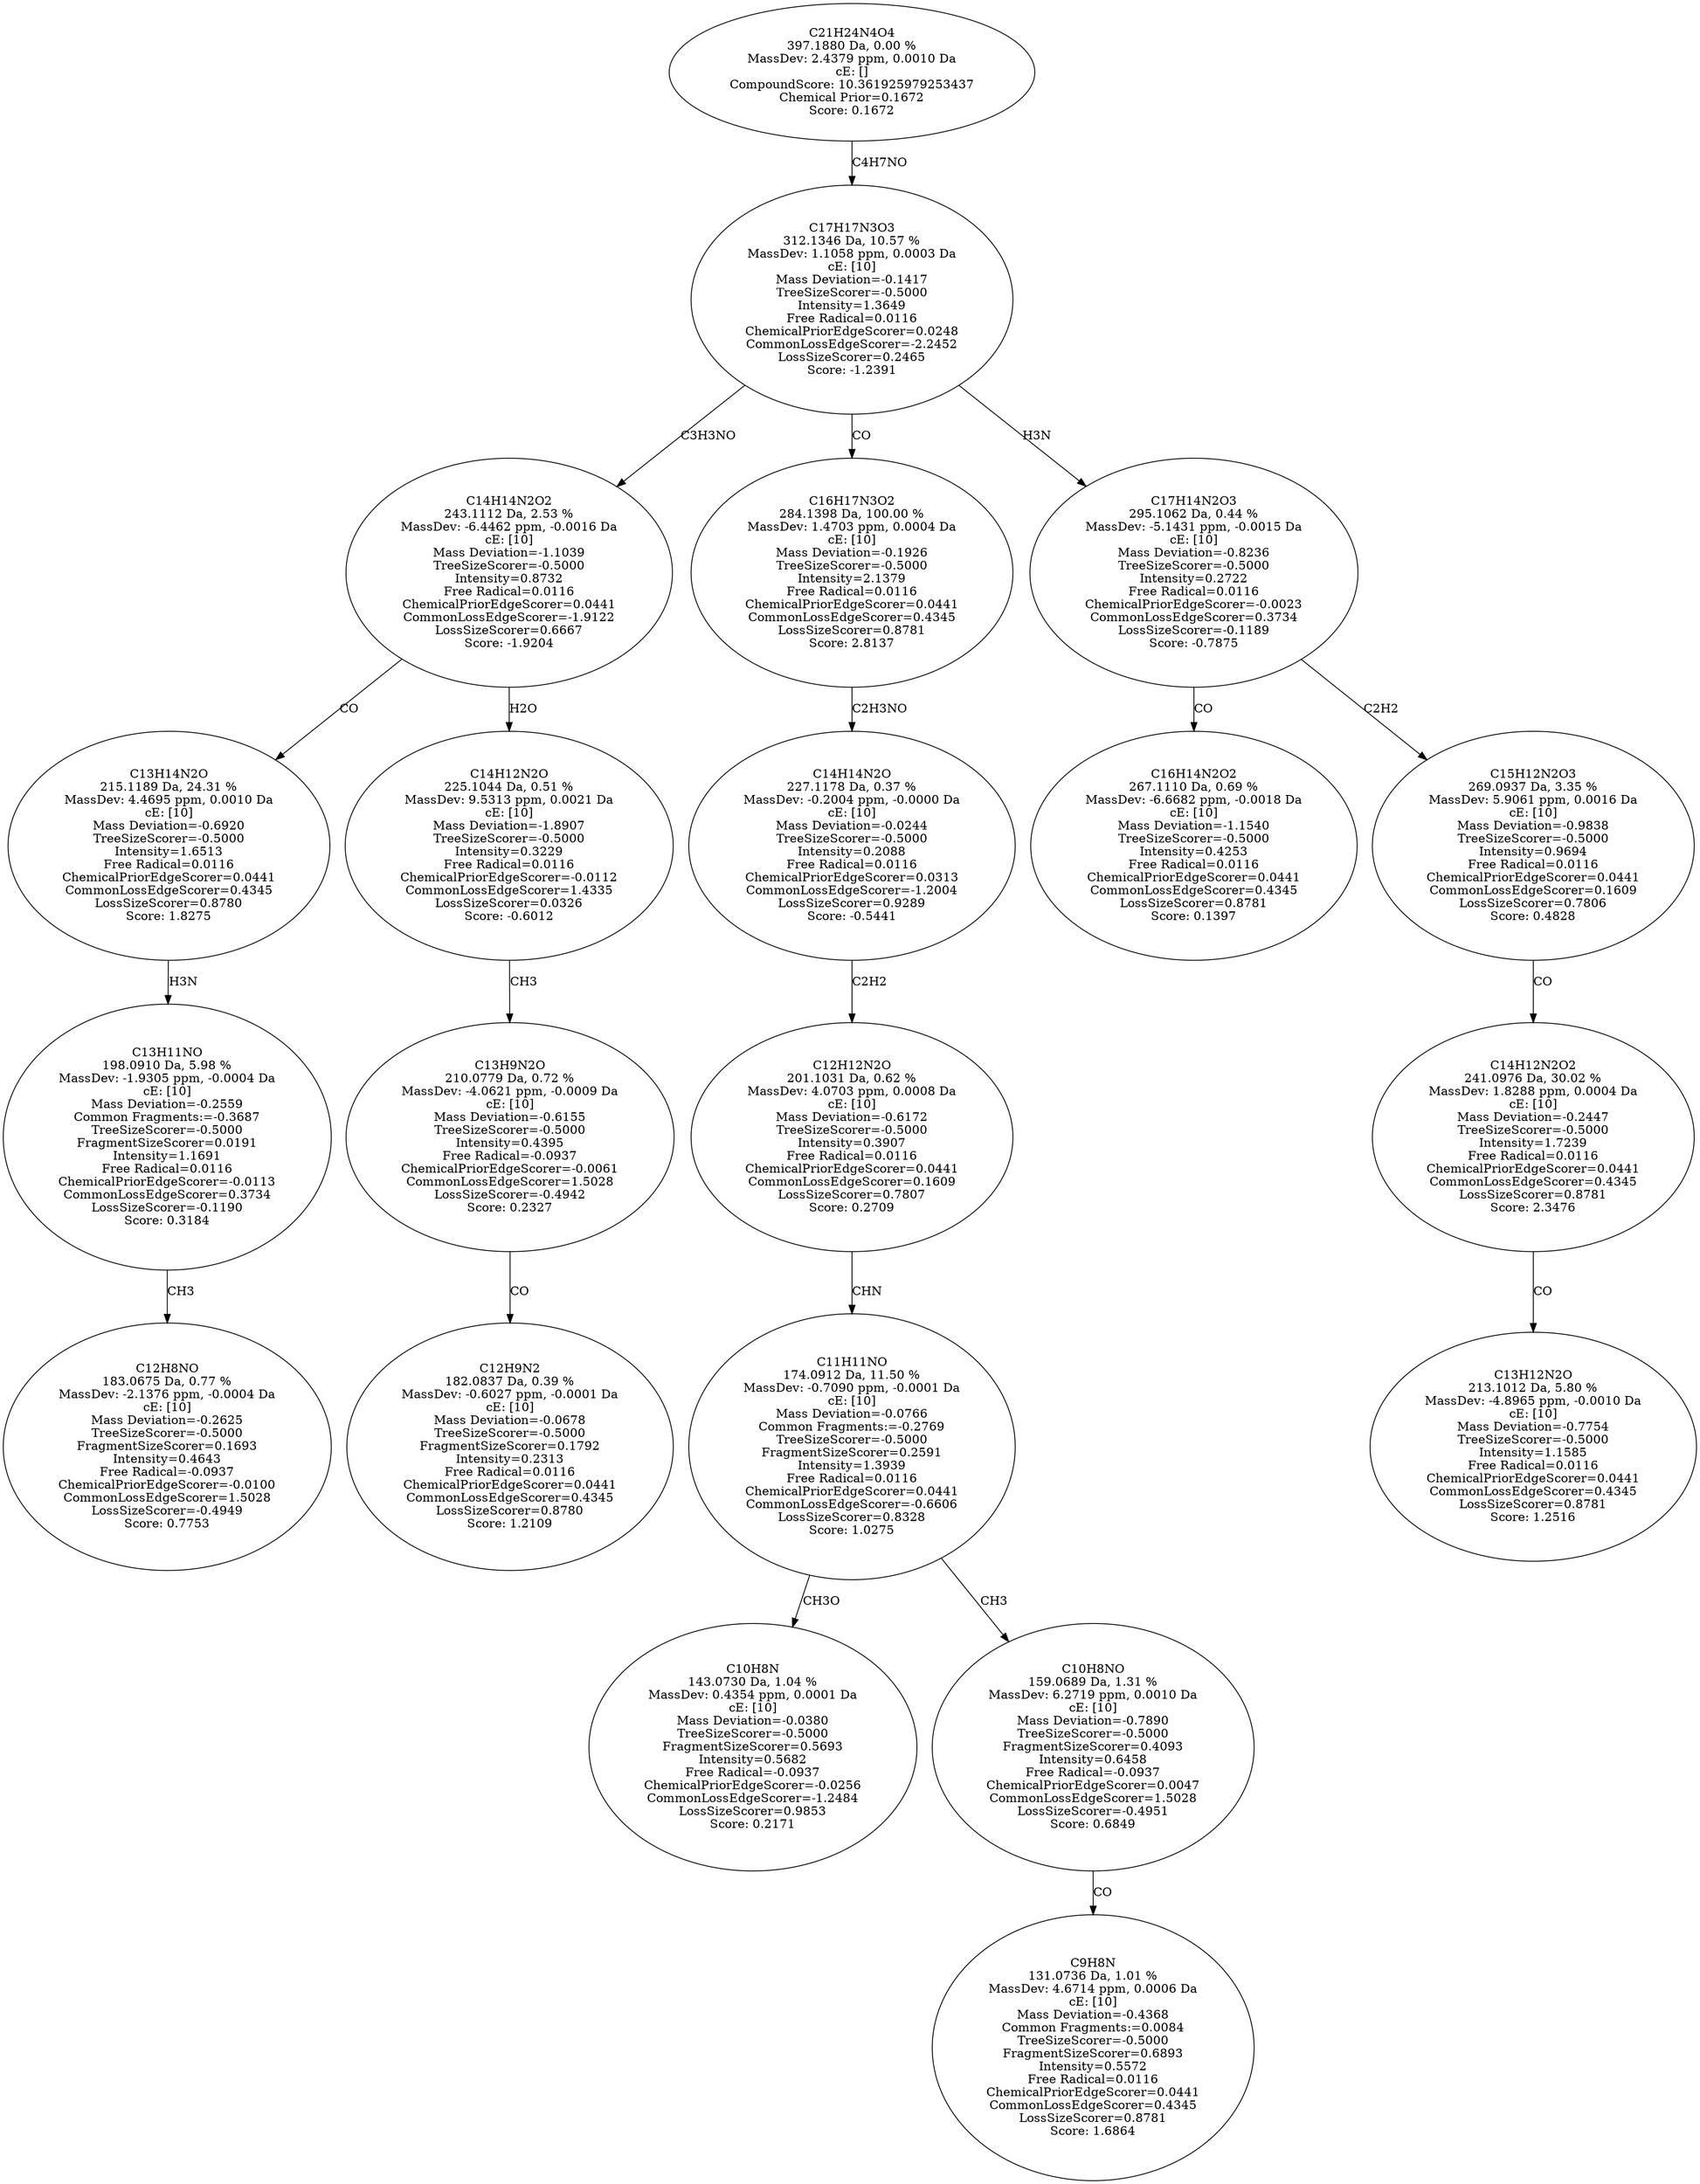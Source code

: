 strict digraph {
v1 [label="C12H8NO\n183.0675 Da, 0.77 %\nMassDev: -2.1376 ppm, -0.0004 Da\ncE: [10]\nMass Deviation=-0.2625\nTreeSizeScorer=-0.5000\nFragmentSizeScorer=0.1693\nIntensity=0.4643\nFree Radical=-0.0937\nChemicalPriorEdgeScorer=-0.0100\nCommonLossEdgeScorer=1.5028\nLossSizeScorer=-0.4949\nScore: 0.7753"];
v2 [label="C13H11NO\n198.0910 Da, 5.98 %\nMassDev: -1.9305 ppm, -0.0004 Da\ncE: [10]\nMass Deviation=-0.2559\nCommon Fragments:=-0.3687\nTreeSizeScorer=-0.5000\nFragmentSizeScorer=0.0191\nIntensity=1.1691\nFree Radical=0.0116\nChemicalPriorEdgeScorer=-0.0113\nCommonLossEdgeScorer=0.3734\nLossSizeScorer=-0.1190\nScore: 0.3184"];
v3 [label="C13H14N2O\n215.1189 Da, 24.31 %\nMassDev: 4.4695 ppm, 0.0010 Da\ncE: [10]\nMass Deviation=-0.6920\nTreeSizeScorer=-0.5000\nIntensity=1.6513\nFree Radical=0.0116\nChemicalPriorEdgeScorer=0.0441\nCommonLossEdgeScorer=0.4345\nLossSizeScorer=0.8780\nScore: 1.8275"];
v4 [label="C12H9N2\n182.0837 Da, 0.39 %\nMassDev: -0.6027 ppm, -0.0001 Da\ncE: [10]\nMass Deviation=-0.0678\nTreeSizeScorer=-0.5000\nFragmentSizeScorer=0.1792\nIntensity=0.2313\nFree Radical=0.0116\nChemicalPriorEdgeScorer=0.0441\nCommonLossEdgeScorer=0.4345\nLossSizeScorer=0.8780\nScore: 1.2109"];
v5 [label="C13H9N2O\n210.0779 Da, 0.72 %\nMassDev: -4.0621 ppm, -0.0009 Da\ncE: [10]\nMass Deviation=-0.6155\nTreeSizeScorer=-0.5000\nIntensity=0.4395\nFree Radical=-0.0937\nChemicalPriorEdgeScorer=-0.0061\nCommonLossEdgeScorer=1.5028\nLossSizeScorer=-0.4942\nScore: 0.2327"];
v6 [label="C14H12N2O\n225.1044 Da, 0.51 %\nMassDev: 9.5313 ppm, 0.0021 Da\ncE: [10]\nMass Deviation=-1.8907\nTreeSizeScorer=-0.5000\nIntensity=0.3229\nFree Radical=0.0116\nChemicalPriorEdgeScorer=-0.0112\nCommonLossEdgeScorer=1.4335\nLossSizeScorer=0.0326\nScore: -0.6012"];
v7 [label="C14H14N2O2\n243.1112 Da, 2.53 %\nMassDev: -6.4462 ppm, -0.0016 Da\ncE: [10]\nMass Deviation=-1.1039\nTreeSizeScorer=-0.5000\nIntensity=0.8732\nFree Radical=0.0116\nChemicalPriorEdgeScorer=0.0441\nCommonLossEdgeScorer=-1.9122\nLossSizeScorer=0.6667\nScore: -1.9204"];
v8 [label="C10H8N\n143.0730 Da, 1.04 %\nMassDev: 0.4354 ppm, 0.0001 Da\ncE: [10]\nMass Deviation=-0.0380\nTreeSizeScorer=-0.5000\nFragmentSizeScorer=0.5693\nIntensity=0.5682\nFree Radical=-0.0937\nChemicalPriorEdgeScorer=-0.0256\nCommonLossEdgeScorer=-1.2484\nLossSizeScorer=0.9853\nScore: 0.2171"];
v9 [label="C9H8N\n131.0736 Da, 1.01 %\nMassDev: 4.6714 ppm, 0.0006 Da\ncE: [10]\nMass Deviation=-0.4368\nCommon Fragments:=0.0084\nTreeSizeScorer=-0.5000\nFragmentSizeScorer=0.6893\nIntensity=0.5572\nFree Radical=0.0116\nChemicalPriorEdgeScorer=0.0441\nCommonLossEdgeScorer=0.4345\nLossSizeScorer=0.8781\nScore: 1.6864"];
v10 [label="C10H8NO\n159.0689 Da, 1.31 %\nMassDev: 6.2719 ppm, 0.0010 Da\ncE: [10]\nMass Deviation=-0.7890\nTreeSizeScorer=-0.5000\nFragmentSizeScorer=0.4093\nIntensity=0.6458\nFree Radical=-0.0937\nChemicalPriorEdgeScorer=0.0047\nCommonLossEdgeScorer=1.5028\nLossSizeScorer=-0.4951\nScore: 0.6849"];
v11 [label="C11H11NO\n174.0912 Da, 11.50 %\nMassDev: -0.7090 ppm, -0.0001 Da\ncE: [10]\nMass Deviation=-0.0766\nCommon Fragments:=-0.2769\nTreeSizeScorer=-0.5000\nFragmentSizeScorer=0.2591\nIntensity=1.3939\nFree Radical=0.0116\nChemicalPriorEdgeScorer=0.0441\nCommonLossEdgeScorer=-0.6606\nLossSizeScorer=0.8328\nScore: 1.0275"];
v12 [label="C12H12N2O\n201.1031 Da, 0.62 %\nMassDev: 4.0703 ppm, 0.0008 Da\ncE: [10]\nMass Deviation=-0.6172\nTreeSizeScorer=-0.5000\nIntensity=0.3907\nFree Radical=0.0116\nChemicalPriorEdgeScorer=0.0441\nCommonLossEdgeScorer=0.1609\nLossSizeScorer=0.7807\nScore: 0.2709"];
v13 [label="C14H14N2O\n227.1178 Da, 0.37 %\nMassDev: -0.2004 ppm, -0.0000 Da\ncE: [10]\nMass Deviation=-0.0244\nTreeSizeScorer=-0.5000\nIntensity=0.2088\nFree Radical=0.0116\nChemicalPriorEdgeScorer=0.0313\nCommonLossEdgeScorer=-1.2004\nLossSizeScorer=0.9289\nScore: -0.5441"];
v14 [label="C16H17N3O2\n284.1398 Da, 100.00 %\nMassDev: 1.4703 ppm, 0.0004 Da\ncE: [10]\nMass Deviation=-0.1926\nTreeSizeScorer=-0.5000\nIntensity=2.1379\nFree Radical=0.0116\nChemicalPriorEdgeScorer=0.0441\nCommonLossEdgeScorer=0.4345\nLossSizeScorer=0.8781\nScore: 2.8137"];
v15 [label="C16H14N2O2\n267.1110 Da, 0.69 %\nMassDev: -6.6682 ppm, -0.0018 Da\ncE: [10]\nMass Deviation=-1.1540\nTreeSizeScorer=-0.5000\nIntensity=0.4253\nFree Radical=0.0116\nChemicalPriorEdgeScorer=0.0441\nCommonLossEdgeScorer=0.4345\nLossSizeScorer=0.8781\nScore: 0.1397"];
v16 [label="C13H12N2O\n213.1012 Da, 5.80 %\nMassDev: -4.8965 ppm, -0.0010 Da\ncE: [10]\nMass Deviation=-0.7754\nTreeSizeScorer=-0.5000\nIntensity=1.1585\nFree Radical=0.0116\nChemicalPriorEdgeScorer=0.0441\nCommonLossEdgeScorer=0.4345\nLossSizeScorer=0.8781\nScore: 1.2516"];
v17 [label="C14H12N2O2\n241.0976 Da, 30.02 %\nMassDev: 1.8288 ppm, 0.0004 Da\ncE: [10]\nMass Deviation=-0.2447\nTreeSizeScorer=-0.5000\nIntensity=1.7239\nFree Radical=0.0116\nChemicalPriorEdgeScorer=0.0441\nCommonLossEdgeScorer=0.4345\nLossSizeScorer=0.8781\nScore: 2.3476"];
v18 [label="C15H12N2O3\n269.0937 Da, 3.35 %\nMassDev: 5.9061 ppm, 0.0016 Da\ncE: [10]\nMass Deviation=-0.9838\nTreeSizeScorer=-0.5000\nIntensity=0.9694\nFree Radical=0.0116\nChemicalPriorEdgeScorer=0.0441\nCommonLossEdgeScorer=0.1609\nLossSizeScorer=0.7806\nScore: 0.4828"];
v19 [label="C17H14N2O3\n295.1062 Da, 0.44 %\nMassDev: -5.1431 ppm, -0.0015 Da\ncE: [10]\nMass Deviation=-0.8236\nTreeSizeScorer=-0.5000\nIntensity=0.2722\nFree Radical=0.0116\nChemicalPriorEdgeScorer=-0.0023\nCommonLossEdgeScorer=0.3734\nLossSizeScorer=-0.1189\nScore: -0.7875"];
v20 [label="C17H17N3O3\n312.1346 Da, 10.57 %\nMassDev: 1.1058 ppm, 0.0003 Da\ncE: [10]\nMass Deviation=-0.1417\nTreeSizeScorer=-0.5000\nIntensity=1.3649\nFree Radical=0.0116\nChemicalPriorEdgeScorer=0.0248\nCommonLossEdgeScorer=-2.2452\nLossSizeScorer=0.2465\nScore: -1.2391"];
v21 [label="C21H24N4O4\n397.1880 Da, 0.00 %\nMassDev: 2.4379 ppm, 0.0010 Da\ncE: []\nCompoundScore: 10.361925979253437\nChemical Prior=0.1672\nScore: 0.1672"];
v2 -> v1 [label="CH3"];
v3 -> v2 [label="H3N"];
v7 -> v3 [label="CO"];
v5 -> v4 [label="CO"];
v6 -> v5 [label="CH3"];
v7 -> v6 [label="H2O"];
v20 -> v7 [label="C3H3NO"];
v11 -> v8 [label="CH3O"];
v10 -> v9 [label="CO"];
v11 -> v10 [label="CH3"];
v12 -> v11 [label="CHN"];
v13 -> v12 [label="C2H2"];
v14 -> v13 [label="C2H3NO"];
v20 -> v14 [label="CO"];
v19 -> v15 [label="CO"];
v17 -> v16 [label="CO"];
v18 -> v17 [label="CO"];
v19 -> v18 [label="C2H2"];
v20 -> v19 [label="H3N"];
v21 -> v20 [label="C4H7NO"];
}